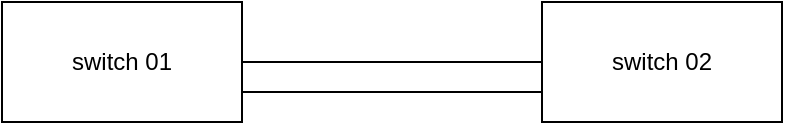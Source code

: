 <mxfile version="13.6.5">
    <diagram id="Vv7PaFNzT3QptW5afas_" name="Page-1">
        <mxGraphModel dx="646" dy="608" grid="1" gridSize="10" guides="1" tooltips="1" connect="1" arrows="1" fold="1" page="1" pageScale="1" pageWidth="827" pageHeight="1169" math="0" shadow="0">
            <root>
                <mxCell id="0"/>
                <mxCell id="1" parent="0"/>
                <mxCell id="4" style="edgeStyle=orthogonalEdgeStyle;rounded=0;orthogonalLoop=1;jettySize=auto;html=1;exitX=1;exitY=0.5;exitDx=0;exitDy=0;endArrow=none;endFill=0;" parent="1" source="2" target="3" edge="1">
                    <mxGeometry relative="1" as="geometry"/>
                </mxCell>
                <mxCell id="2" value="switch 01" style="rounded=0;whiteSpace=wrap;html=1;" parent="1" vertex="1">
                    <mxGeometry x="130" y="90" width="120" height="60" as="geometry"/>
                </mxCell>
                <mxCell id="3" value="switch 02" style="rounded=0;whiteSpace=wrap;html=1;" parent="1" vertex="1">
                    <mxGeometry x="400" y="90" width="120" height="60" as="geometry"/>
                </mxCell>
                <mxCell id="7" style="edgeStyle=orthogonalEdgeStyle;rounded=0;orthogonalLoop=1;jettySize=auto;html=1;exitX=1;exitY=0.75;exitDx=0;exitDy=0;entryX=0;entryY=0.75;entryDx=0;entryDy=0;endArrow=none;endFill=0;" parent="1" source="2" target="3" edge="1">
                    <mxGeometry relative="1" as="geometry">
                        <mxPoint x="250" y="135" as="sourcePoint"/>
                        <mxPoint x="311.407" y="141.343" as="targetPoint"/>
                    </mxGeometry>
                </mxCell>
            </root>
        </mxGraphModel>
    </diagram>
</mxfile>